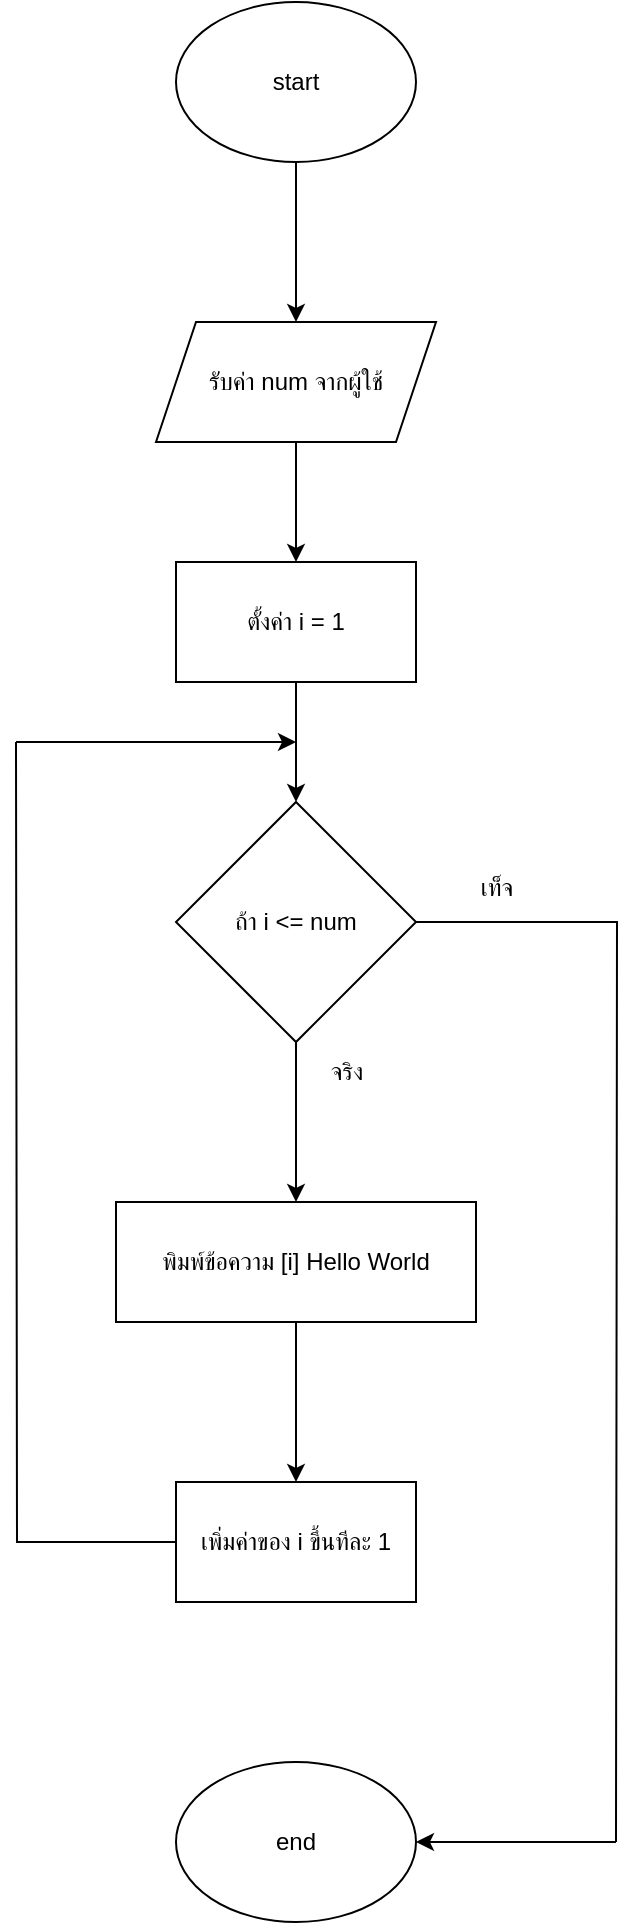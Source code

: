 <mxfile version="24.9.1">
  <diagram name="หน้า-1" id="5UwgDbC33GGKXa3uaoN_">
    <mxGraphModel dx="794" dy="493" grid="1" gridSize="10" guides="1" tooltips="1" connect="1" arrows="1" fold="1" page="1" pageScale="1" pageWidth="827" pageHeight="1169" math="0" shadow="0">
      <root>
        <mxCell id="0" />
        <mxCell id="1" parent="0" />
        <mxCell id="iW2iSG7uEyaPBxTALp5W-6" style="edgeStyle=orthogonalEdgeStyle;rounded=0;orthogonalLoop=1;jettySize=auto;html=1;entryX=0.5;entryY=0;entryDx=0;entryDy=0;" edge="1" parent="1" source="iW2iSG7uEyaPBxTALp5W-1" target="iW2iSG7uEyaPBxTALp5W-3">
          <mxGeometry relative="1" as="geometry" />
        </mxCell>
        <mxCell id="iW2iSG7uEyaPBxTALp5W-1" value="start" style="ellipse;whiteSpace=wrap;html=1;" vertex="1" parent="1">
          <mxGeometry x="340" y="80" width="120" height="80" as="geometry" />
        </mxCell>
        <mxCell id="iW2iSG7uEyaPBxTALp5W-7" style="edgeStyle=orthogonalEdgeStyle;rounded=0;orthogonalLoop=1;jettySize=auto;html=1;entryX=0.5;entryY=0;entryDx=0;entryDy=0;" edge="1" parent="1" source="iW2iSG7uEyaPBxTALp5W-3" target="iW2iSG7uEyaPBxTALp5W-4">
          <mxGeometry relative="1" as="geometry" />
        </mxCell>
        <mxCell id="iW2iSG7uEyaPBxTALp5W-3" value="รับค่า num จากผู้ใช้" style="shape=parallelogram;perimeter=parallelogramPerimeter;whiteSpace=wrap;html=1;fixedSize=1;" vertex="1" parent="1">
          <mxGeometry x="330" y="240" width="140" height="60" as="geometry" />
        </mxCell>
        <mxCell id="iW2iSG7uEyaPBxTALp5W-8" style="edgeStyle=orthogonalEdgeStyle;rounded=0;orthogonalLoop=1;jettySize=auto;html=1;entryX=0.5;entryY=0;entryDx=0;entryDy=0;" edge="1" parent="1" source="iW2iSG7uEyaPBxTALp5W-4" target="iW2iSG7uEyaPBxTALp5W-5">
          <mxGeometry relative="1" as="geometry" />
        </mxCell>
        <mxCell id="iW2iSG7uEyaPBxTALp5W-4" value="ตั้งค่า i = 1" style="rounded=0;whiteSpace=wrap;html=1;" vertex="1" parent="1">
          <mxGeometry x="340" y="360" width="120" height="60" as="geometry" />
        </mxCell>
        <mxCell id="iW2iSG7uEyaPBxTALp5W-11" style="edgeStyle=orthogonalEdgeStyle;rounded=0;orthogonalLoop=1;jettySize=auto;html=1;entryX=0.5;entryY=0;entryDx=0;entryDy=0;" edge="1" parent="1" source="iW2iSG7uEyaPBxTALp5W-5" target="iW2iSG7uEyaPBxTALp5W-9">
          <mxGeometry relative="1" as="geometry" />
        </mxCell>
        <mxCell id="iW2iSG7uEyaPBxTALp5W-15" style="edgeStyle=orthogonalEdgeStyle;rounded=0;orthogonalLoop=1;jettySize=auto;html=1;endArrow=none;endFill=0;" edge="1" parent="1" source="iW2iSG7uEyaPBxTALp5W-5">
          <mxGeometry relative="1" as="geometry">
            <mxPoint x="560" y="1000" as="targetPoint" />
          </mxGeometry>
        </mxCell>
        <mxCell id="iW2iSG7uEyaPBxTALp5W-5" value="ถ้า i &amp;lt;= num" style="rhombus;whiteSpace=wrap;html=1;" vertex="1" parent="1">
          <mxGeometry x="340" y="480" width="120" height="120" as="geometry" />
        </mxCell>
        <mxCell id="iW2iSG7uEyaPBxTALp5W-12" style="edgeStyle=orthogonalEdgeStyle;rounded=0;orthogonalLoop=1;jettySize=auto;html=1;entryX=0.5;entryY=0;entryDx=0;entryDy=0;" edge="1" parent="1" source="iW2iSG7uEyaPBxTALp5W-9" target="iW2iSG7uEyaPBxTALp5W-10">
          <mxGeometry relative="1" as="geometry" />
        </mxCell>
        <mxCell id="iW2iSG7uEyaPBxTALp5W-9" value="พิมพ์ข้อความ [i] Hello World" style="rounded=0;whiteSpace=wrap;html=1;" vertex="1" parent="1">
          <mxGeometry x="310" y="680" width="180" height="60" as="geometry" />
        </mxCell>
        <mxCell id="iW2iSG7uEyaPBxTALp5W-13" style="edgeStyle=orthogonalEdgeStyle;rounded=0;orthogonalLoop=1;jettySize=auto;html=1;endArrow=none;endFill=0;" edge="1" parent="1" source="iW2iSG7uEyaPBxTALp5W-10">
          <mxGeometry relative="1" as="geometry">
            <mxPoint x="260" y="450" as="targetPoint" />
          </mxGeometry>
        </mxCell>
        <mxCell id="iW2iSG7uEyaPBxTALp5W-10" value="เพิ่มค่าของ i ขึ้นทีละ 1" style="rounded=0;whiteSpace=wrap;html=1;" vertex="1" parent="1">
          <mxGeometry x="340" y="820" width="120" height="60" as="geometry" />
        </mxCell>
        <mxCell id="iW2iSG7uEyaPBxTALp5W-14" value="" style="endArrow=classic;html=1;rounded=0;" edge="1" parent="1">
          <mxGeometry width="50" height="50" relative="1" as="geometry">
            <mxPoint x="260" y="450" as="sourcePoint" />
            <mxPoint x="400" y="450" as="targetPoint" />
            <Array as="points">
              <mxPoint x="320" y="450" />
            </Array>
          </mxGeometry>
        </mxCell>
        <mxCell id="iW2iSG7uEyaPBxTALp5W-16" value="end" style="ellipse;whiteSpace=wrap;html=1;" vertex="1" parent="1">
          <mxGeometry x="340" y="960" width="120" height="80" as="geometry" />
        </mxCell>
        <mxCell id="iW2iSG7uEyaPBxTALp5W-17" value="" style="endArrow=classic;html=1;rounded=0;entryX=1;entryY=0.5;entryDx=0;entryDy=0;" edge="1" parent="1" target="iW2iSG7uEyaPBxTALp5W-16">
          <mxGeometry width="50" height="50" relative="1" as="geometry">
            <mxPoint x="560" y="1000" as="sourcePoint" />
            <mxPoint x="430" y="930" as="targetPoint" />
          </mxGeometry>
        </mxCell>
        <mxCell id="iW2iSG7uEyaPBxTALp5W-18" value="เท็จ" style="text;html=1;align=center;verticalAlign=middle;resizable=0;points=[];autosize=1;strokeColor=none;fillColor=none;" vertex="1" parent="1">
          <mxGeometry x="480" y="508" width="40" height="30" as="geometry" />
        </mxCell>
        <mxCell id="iW2iSG7uEyaPBxTALp5W-19" value="จริง" style="text;html=1;align=center;verticalAlign=middle;resizable=0;points=[];autosize=1;strokeColor=none;fillColor=none;" vertex="1" parent="1">
          <mxGeometry x="405" y="600" width="40" height="30" as="geometry" />
        </mxCell>
      </root>
    </mxGraphModel>
  </diagram>
</mxfile>
